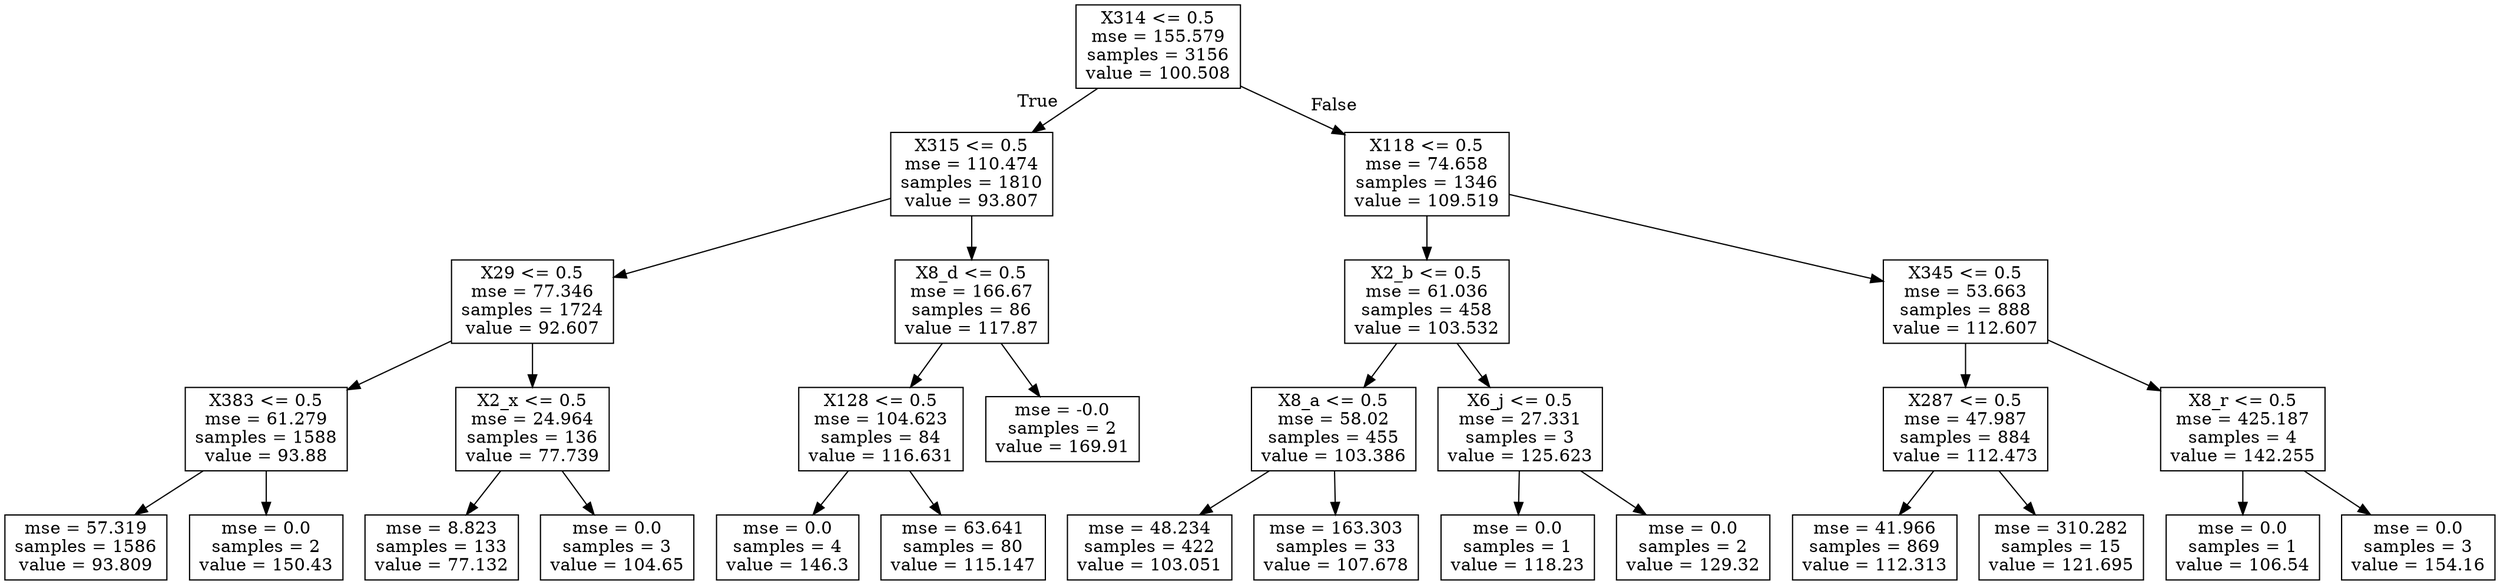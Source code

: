 digraph Tree {
node [shape=box] ;
0 [label="X314 <= 0.5\nmse = 155.579\nsamples = 3156\nvalue = 100.508"] ;
1 [label="X315 <= 0.5\nmse = 110.474\nsamples = 1810\nvalue = 93.807"] ;
0 -> 1 [labeldistance=2.5, labelangle=45, headlabel="True"] ;
2 [label="X29 <= 0.5\nmse = 77.346\nsamples = 1724\nvalue = 92.607"] ;
1 -> 2 ;
3 [label="X383 <= 0.5\nmse = 61.279\nsamples = 1588\nvalue = 93.88"] ;
2 -> 3 ;
4 [label="mse = 57.319\nsamples = 1586\nvalue = 93.809"] ;
3 -> 4 ;
5 [label="mse = 0.0\nsamples = 2\nvalue = 150.43"] ;
3 -> 5 ;
6 [label="X2_x <= 0.5\nmse = 24.964\nsamples = 136\nvalue = 77.739"] ;
2 -> 6 ;
7 [label="mse = 8.823\nsamples = 133\nvalue = 77.132"] ;
6 -> 7 ;
8 [label="mse = 0.0\nsamples = 3\nvalue = 104.65"] ;
6 -> 8 ;
9 [label="X8_d <= 0.5\nmse = 166.67\nsamples = 86\nvalue = 117.87"] ;
1 -> 9 ;
10 [label="X128 <= 0.5\nmse = 104.623\nsamples = 84\nvalue = 116.631"] ;
9 -> 10 ;
11 [label="mse = 0.0\nsamples = 4\nvalue = 146.3"] ;
10 -> 11 ;
12 [label="mse = 63.641\nsamples = 80\nvalue = 115.147"] ;
10 -> 12 ;
13 [label="mse = -0.0\nsamples = 2\nvalue = 169.91"] ;
9 -> 13 ;
14 [label="X118 <= 0.5\nmse = 74.658\nsamples = 1346\nvalue = 109.519"] ;
0 -> 14 [labeldistance=2.5, labelangle=-45, headlabel="False"] ;
15 [label="X2_b <= 0.5\nmse = 61.036\nsamples = 458\nvalue = 103.532"] ;
14 -> 15 ;
16 [label="X8_a <= 0.5\nmse = 58.02\nsamples = 455\nvalue = 103.386"] ;
15 -> 16 ;
17 [label="mse = 48.234\nsamples = 422\nvalue = 103.051"] ;
16 -> 17 ;
18 [label="mse = 163.303\nsamples = 33\nvalue = 107.678"] ;
16 -> 18 ;
19 [label="X6_j <= 0.5\nmse = 27.331\nsamples = 3\nvalue = 125.623"] ;
15 -> 19 ;
20 [label="mse = 0.0\nsamples = 1\nvalue = 118.23"] ;
19 -> 20 ;
21 [label="mse = 0.0\nsamples = 2\nvalue = 129.32"] ;
19 -> 21 ;
22 [label="X345 <= 0.5\nmse = 53.663\nsamples = 888\nvalue = 112.607"] ;
14 -> 22 ;
23 [label="X287 <= 0.5\nmse = 47.987\nsamples = 884\nvalue = 112.473"] ;
22 -> 23 ;
24 [label="mse = 41.966\nsamples = 869\nvalue = 112.313"] ;
23 -> 24 ;
25 [label="mse = 310.282\nsamples = 15\nvalue = 121.695"] ;
23 -> 25 ;
26 [label="X8_r <= 0.5\nmse = 425.187\nsamples = 4\nvalue = 142.255"] ;
22 -> 26 ;
27 [label="mse = 0.0\nsamples = 1\nvalue = 106.54"] ;
26 -> 27 ;
28 [label="mse = 0.0\nsamples = 3\nvalue = 154.16"] ;
26 -> 28 ;
}
